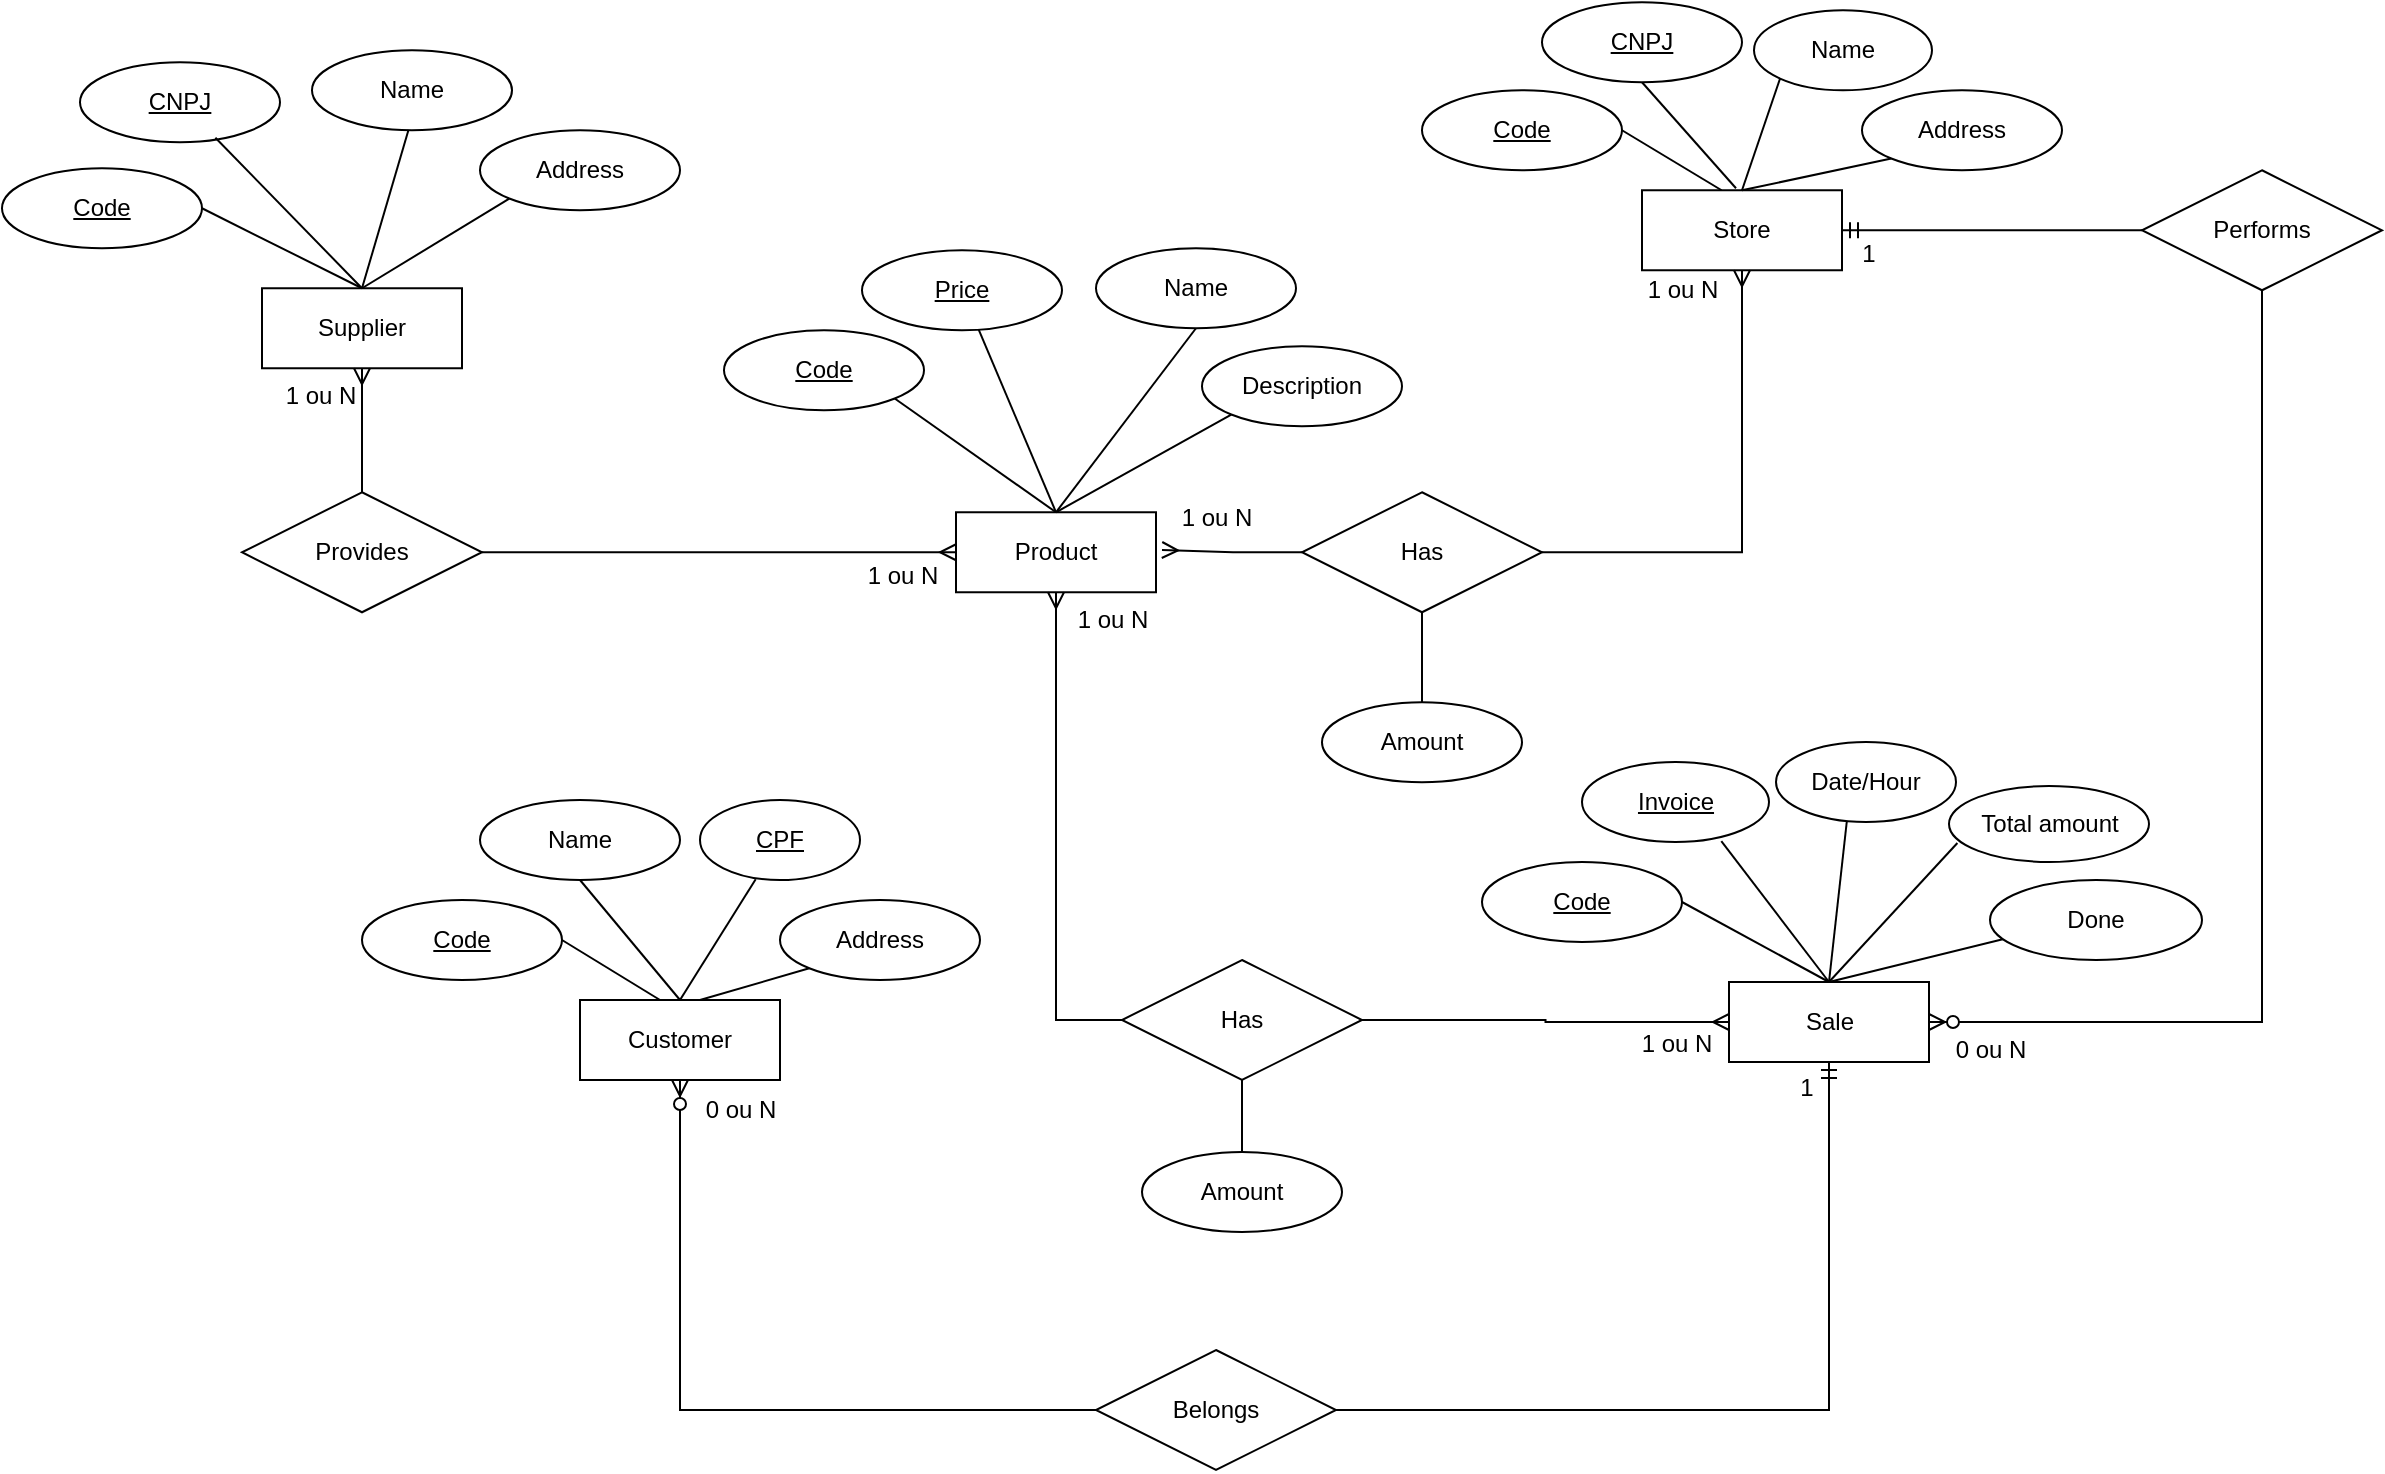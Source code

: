 <mxfile version="21.2.9" type="device">
  <diagram name="Page-1" id="WCoU5bMxbycakwE1r1fq">
    <mxGraphModel dx="2145" dy="511" grid="1" gridSize="10" guides="1" tooltips="1" connect="1" arrows="1" fold="1" page="1" pageScale="1" pageWidth="827" pageHeight="1169" math="0" shadow="0">
      <root>
        <mxCell id="0" />
        <mxCell id="1" parent="0" />
        <mxCell id="Pa2Hh7tVbbIS_vWkaWcR-7" value="Product" style="whiteSpace=wrap;html=1;align=center;" parent="1" vertex="1">
          <mxGeometry x="-103" y="301.13" width="100" height="40" as="geometry" />
        </mxCell>
        <mxCell id="Pa2Hh7tVbbIS_vWkaWcR-8" value="Price" style="ellipse;whiteSpace=wrap;html=1;align=center;fontStyle=4;" parent="1" vertex="1">
          <mxGeometry x="-150" y="170.13" width="100" height="40" as="geometry" />
        </mxCell>
        <mxCell id="Pa2Hh7tVbbIS_vWkaWcR-9" value="Name" style="ellipse;whiteSpace=wrap;html=1;align=center;" parent="1" vertex="1">
          <mxGeometry x="-33" y="169.13" width="100" height="40" as="geometry" />
        </mxCell>
        <mxCell id="Pa2Hh7tVbbIS_vWkaWcR-10" value="Description" style="ellipse;whiteSpace=wrap;html=1;align=center;" parent="1" vertex="1">
          <mxGeometry x="20" y="218.13" width="100" height="40" as="geometry" />
        </mxCell>
        <mxCell id="Pa2Hh7tVbbIS_vWkaWcR-11" value="&lt;u&gt;Code&lt;/u&gt;" style="ellipse;whiteSpace=wrap;html=1;align=center;" parent="1" vertex="1">
          <mxGeometry x="-219" y="210.13" width="100" height="40" as="geometry" />
        </mxCell>
        <mxCell id="Pa2Hh7tVbbIS_vWkaWcR-12" value="" style="endArrow=none;html=1;rounded=0;exitX=0.5;exitY=0;exitDx=0;exitDy=0;entryX=1;entryY=1;entryDx=0;entryDy=0;" parent="1" source="Pa2Hh7tVbbIS_vWkaWcR-7" target="Pa2Hh7tVbbIS_vWkaWcR-11" edge="1">
          <mxGeometry width="50" height="50" relative="1" as="geometry">
            <mxPoint x="-46" y="370.13" as="sourcePoint" />
            <mxPoint x="-130" y="240.13" as="targetPoint" />
          </mxGeometry>
        </mxCell>
        <mxCell id="Pa2Hh7tVbbIS_vWkaWcR-13" value="" style="endArrow=none;html=1;rounded=0;exitX=0.5;exitY=0;exitDx=0;exitDy=0;" parent="1" source="Pa2Hh7tVbbIS_vWkaWcR-7" target="Pa2Hh7tVbbIS_vWkaWcR-8" edge="1">
          <mxGeometry width="50" height="50" relative="1" as="geometry">
            <mxPoint x="-100" y="320.13" as="sourcePoint" />
            <mxPoint x="-120" y="310.13" as="targetPoint" />
          </mxGeometry>
        </mxCell>
        <mxCell id="Pa2Hh7tVbbIS_vWkaWcR-14" value="" style="endArrow=none;html=1;rounded=0;entryX=0.5;entryY=1;entryDx=0;entryDy=0;exitX=0.5;exitY=0;exitDx=0;exitDy=0;" parent="1" source="Pa2Hh7tVbbIS_vWkaWcR-7" target="Pa2Hh7tVbbIS_vWkaWcR-9" edge="1">
          <mxGeometry width="50" height="50" relative="1" as="geometry">
            <mxPoint x="-60" y="290.13" as="sourcePoint" />
            <mxPoint x="-95" y="274.13" as="targetPoint" />
          </mxGeometry>
        </mxCell>
        <mxCell id="Pa2Hh7tVbbIS_vWkaWcR-15" value="" style="endArrow=none;html=1;rounded=0;entryX=0.5;entryY=0;entryDx=0;entryDy=0;exitX=0;exitY=1;exitDx=0;exitDy=0;" parent="1" source="Pa2Hh7tVbbIS_vWkaWcR-10" target="Pa2Hh7tVbbIS_vWkaWcR-7" edge="1">
          <mxGeometry width="50" height="50" relative="1" as="geometry">
            <mxPoint x="-40" y="310.13" as="sourcePoint" />
            <mxPoint x="-85" y="284.13" as="targetPoint" />
          </mxGeometry>
        </mxCell>
        <mxCell id="Pa2Hh7tVbbIS_vWkaWcR-16" value="Supplier" style="whiteSpace=wrap;html=1;align=center;" parent="1" vertex="1">
          <mxGeometry x="-450" y="189.13" width="100" height="40" as="geometry" />
        </mxCell>
        <mxCell id="Pa2Hh7tVbbIS_vWkaWcR-17" value="Code" style="ellipse;whiteSpace=wrap;html=1;align=center;fontStyle=4;" parent="1" vertex="1">
          <mxGeometry x="-580" y="129.13" width="100" height="40" as="geometry" />
        </mxCell>
        <mxCell id="Pa2Hh7tVbbIS_vWkaWcR-18" value="Name" style="ellipse;whiteSpace=wrap;html=1;align=center;" parent="1" vertex="1">
          <mxGeometry x="-425" y="70.13" width="100" height="40" as="geometry" />
        </mxCell>
        <mxCell id="Pa2Hh7tVbbIS_vWkaWcR-19" value="CNPJ" style="ellipse;whiteSpace=wrap;html=1;align=center;fontStyle=4;" parent="1" vertex="1">
          <mxGeometry x="-541" y="76.13" width="100" height="40" as="geometry" />
        </mxCell>
        <mxCell id="Pa2Hh7tVbbIS_vWkaWcR-21" value="Address" style="ellipse;whiteSpace=wrap;html=1;align=center;" parent="1" vertex="1">
          <mxGeometry x="-341" y="110.13" width="100" height="40" as="geometry" />
        </mxCell>
        <mxCell id="Pa2Hh7tVbbIS_vWkaWcR-22" value="" style="endArrow=none;html=1;rounded=0;entryX=0.677;entryY=0.943;entryDx=0;entryDy=0;exitX=0.5;exitY=0;exitDx=0;exitDy=0;entryPerimeter=0;" parent="1" source="Pa2Hh7tVbbIS_vWkaWcR-16" target="Pa2Hh7tVbbIS_vWkaWcR-19" edge="1">
          <mxGeometry width="50" height="50" relative="1" as="geometry">
            <mxPoint x="-420" y="179.13" as="sourcePoint" />
            <mxPoint x="-481" y="120.13" as="targetPoint" />
          </mxGeometry>
        </mxCell>
        <mxCell id="Pa2Hh7tVbbIS_vWkaWcR-23" value="" style="endArrow=none;html=1;rounded=0;exitX=0.5;exitY=0;exitDx=0;exitDy=0;" parent="1" source="Pa2Hh7tVbbIS_vWkaWcR-16" edge="1">
          <mxGeometry width="50" height="50" relative="1" as="geometry">
            <mxPoint x="-420" y="199.13" as="sourcePoint" />
            <mxPoint x="-376.759" y="109.997" as="targetPoint" />
          </mxGeometry>
        </mxCell>
        <mxCell id="Pa2Hh7tVbbIS_vWkaWcR-25" value="" style="endArrow=none;html=1;rounded=0;entryX=0;entryY=1;entryDx=0;entryDy=0;exitX=0.5;exitY=0;exitDx=0;exitDy=0;" parent="1" source="Pa2Hh7tVbbIS_vWkaWcR-16" target="Pa2Hh7tVbbIS_vWkaWcR-21" edge="1">
          <mxGeometry width="50" height="50" relative="1" as="geometry">
            <mxPoint x="-400" y="219.13" as="sourcePoint" />
            <mxPoint x="-370" y="159.13" as="targetPoint" />
          </mxGeometry>
        </mxCell>
        <mxCell id="Pa2Hh7tVbbIS_vWkaWcR-26" value="" style="endArrow=none;html=1;rounded=0;entryX=1;entryY=0.5;entryDx=0;entryDy=0;exitX=0.5;exitY=0;exitDx=0;exitDy=0;" parent="1" source="Pa2Hh7tVbbIS_vWkaWcR-16" target="Pa2Hh7tVbbIS_vWkaWcR-17" edge="1">
          <mxGeometry width="50" height="50" relative="1" as="geometry">
            <mxPoint x="-390" y="199.13" as="sourcePoint" />
            <mxPoint x="-476" y="128.13" as="targetPoint" />
          </mxGeometry>
        </mxCell>
        <mxCell id="8h97ZJDLUxf_b84R5fsu-1" value="Customer" style="whiteSpace=wrap;html=1;align=center;" parent="1" vertex="1">
          <mxGeometry x="-291" y="545" width="100" height="40" as="geometry" />
        </mxCell>
        <mxCell id="8h97ZJDLUxf_b84R5fsu-2" value="Code" style="ellipse;whiteSpace=wrap;html=1;align=center;fontStyle=4;" parent="1" vertex="1">
          <mxGeometry x="-400" y="495" width="100" height="40" as="geometry" />
        </mxCell>
        <mxCell id="8h97ZJDLUxf_b84R5fsu-3" value="" style="endArrow=none;html=1;rounded=0;entryX=1;entryY=0.5;entryDx=0;entryDy=0;exitX=0.4;exitY=0;exitDx=0;exitDy=0;exitPerimeter=0;" parent="1" source="8h97ZJDLUxf_b84R5fsu-1" target="8h97ZJDLUxf_b84R5fsu-2" edge="1">
          <mxGeometry width="50" height="50" relative="1" as="geometry">
            <mxPoint x="-271" y="545" as="sourcePoint" />
            <mxPoint x="-347" y="484" as="targetPoint" />
          </mxGeometry>
        </mxCell>
        <mxCell id="8h97ZJDLUxf_b84R5fsu-4" value="Name" style="ellipse;whiteSpace=wrap;html=1;align=center;" parent="1" vertex="1">
          <mxGeometry x="-341" y="445" width="100" height="40" as="geometry" />
        </mxCell>
        <mxCell id="8h97ZJDLUxf_b84R5fsu-6" value="Address" style="ellipse;whiteSpace=wrap;html=1;align=center;" parent="1" vertex="1">
          <mxGeometry x="-191" y="495" width="100" height="40" as="geometry" />
        </mxCell>
        <mxCell id="8h97ZJDLUxf_b84R5fsu-7" value="" style="endArrow=none;html=1;rounded=0;entryX=0;entryY=1;entryDx=0;entryDy=0;" parent="1" target="8h97ZJDLUxf_b84R5fsu-6" edge="1">
          <mxGeometry width="50" height="50" relative="1" as="geometry">
            <mxPoint x="-231" y="545" as="sourcePoint" />
            <mxPoint x="-171" y="515" as="targetPoint" />
          </mxGeometry>
        </mxCell>
        <mxCell id="8h97ZJDLUxf_b84R5fsu-8" value="" style="endArrow=none;html=1;rounded=0;entryX=0.5;entryY=1;entryDx=0;entryDy=0;exitX=0.5;exitY=0;exitDx=0;exitDy=0;" parent="1" source="8h97ZJDLUxf_b84R5fsu-1" target="8h97ZJDLUxf_b84R5fsu-4" edge="1">
          <mxGeometry width="50" height="50" relative="1" as="geometry">
            <mxPoint x="-261" y="555" as="sourcePoint" />
            <mxPoint x="-341" y="515" as="targetPoint" />
          </mxGeometry>
        </mxCell>
        <mxCell id="8h97ZJDLUxf_b84R5fsu-9" value="" style="endArrow=none;html=1;rounded=0;entryX=0.348;entryY=0.99;entryDx=0;entryDy=0;exitX=0.5;exitY=0;exitDx=0;exitDy=0;entryPerimeter=0;" parent="1" source="8h97ZJDLUxf_b84R5fsu-1" target="8h97ZJDLUxf_b84R5fsu-10" edge="1">
          <mxGeometry width="50" height="50" relative="1" as="geometry">
            <mxPoint x="-321" y="506" as="sourcePoint" />
            <mxPoint x="-241" y="486" as="targetPoint" />
          </mxGeometry>
        </mxCell>
        <mxCell id="8h97ZJDLUxf_b84R5fsu-10" value="&lt;u&gt;CPF&lt;/u&gt;" style="ellipse;whiteSpace=wrap;html=1;align=center;" parent="1" vertex="1">
          <mxGeometry x="-231" y="445" width="80" height="40" as="geometry" />
        </mxCell>
        <mxCell id="8h97ZJDLUxf_b84R5fsu-11" value="Sale" style="whiteSpace=wrap;html=1;align=center;" parent="1" vertex="1">
          <mxGeometry x="283.5" y="536" width="100" height="40" as="geometry" />
        </mxCell>
        <mxCell id="8h97ZJDLUxf_b84R5fsu-12" value="Code" style="ellipse;whiteSpace=wrap;html=1;align=center;fontStyle=4;" parent="1" vertex="1">
          <mxGeometry x="160" y="476" width="100" height="40" as="geometry" />
        </mxCell>
        <mxCell id="8h97ZJDLUxf_b84R5fsu-13" value="" style="endArrow=none;html=1;rounded=0;entryX=1;entryY=0.5;entryDx=0;entryDy=0;exitX=0.5;exitY=0;exitDx=0;exitDy=0;" parent="1" source="8h97ZJDLUxf_b84R5fsu-11" target="8h97ZJDLUxf_b84R5fsu-12" edge="1">
          <mxGeometry width="50" height="50" relative="1" as="geometry">
            <mxPoint x="309" y="526" as="sourcePoint" />
            <mxPoint x="213" y="465" as="targetPoint" />
          </mxGeometry>
        </mxCell>
        <mxCell id="8h97ZJDLUxf_b84R5fsu-14" value="Invoice" style="ellipse;whiteSpace=wrap;html=1;align=center;fontStyle=4;" parent="1" vertex="1">
          <mxGeometry x="210" y="426" width="93.5" height="40" as="geometry" />
        </mxCell>
        <mxCell id="8h97ZJDLUxf_b84R5fsu-15" value="" style="endArrow=none;html=1;rounded=0;entryX=0.745;entryY=0.99;entryDx=0;entryDy=0;exitX=0.5;exitY=0;exitDx=0;exitDy=0;entryPerimeter=0;" parent="1" source="8h97ZJDLUxf_b84R5fsu-11" target="8h97ZJDLUxf_b84R5fsu-14" edge="1">
          <mxGeometry width="50" height="50" relative="1" as="geometry">
            <mxPoint x="383.5" y="486" as="sourcePoint" />
            <mxPoint x="263" y="415" as="targetPoint" />
          </mxGeometry>
        </mxCell>
        <mxCell id="8h97ZJDLUxf_b84R5fsu-16" value="" style="endArrow=none;html=1;rounded=0;entryX=0.393;entryY=1;entryDx=0;entryDy=0;exitX=0.5;exitY=0;exitDx=0;exitDy=0;entryPerimeter=0;" parent="1" source="8h97ZJDLUxf_b84R5fsu-11" target="8h97ZJDLUxf_b84R5fsu-18" edge="1">
          <mxGeometry width="50" height="50" relative="1" as="geometry">
            <mxPoint x="453.5" y="526.8" as="sourcePoint" />
            <mxPoint x="370.1" y="465.6" as="targetPoint" />
          </mxGeometry>
        </mxCell>
        <mxCell id="8h97ZJDLUxf_b84R5fsu-18" value="Date/Hour" style="ellipse;whiteSpace=wrap;html=1;align=center;" parent="1" vertex="1">
          <mxGeometry x="307" y="416" width="90" height="40" as="geometry" />
        </mxCell>
        <mxCell id="8h97ZJDLUxf_b84R5fsu-19" value="Done" style="ellipse;whiteSpace=wrap;html=1;align=center;" parent="1" vertex="1">
          <mxGeometry x="414" y="485" width="106" height="40" as="geometry" />
        </mxCell>
        <mxCell id="8h97ZJDLUxf_b84R5fsu-20" value="" style="endArrow=none;html=1;rounded=0;exitX=0.5;exitY=0;exitDx=0;exitDy=0;entryX=0.06;entryY=0.74;entryDx=0;entryDy=0;entryPerimeter=0;" parent="1" source="8h97ZJDLUxf_b84R5fsu-11" target="8h97ZJDLUxf_b84R5fsu-19" edge="1">
          <mxGeometry width="50" height="50" relative="1" as="geometry">
            <mxPoint x="393.5" y="548.4" as="sourcePoint" />
            <mxPoint x="407.7" y="516" as="targetPoint" />
          </mxGeometry>
        </mxCell>
        <mxCell id="8h97ZJDLUxf_b84R5fsu-22" value="" style="endArrow=none;html=1;rounded=0;exitX=0.5;exitY=0;exitDx=0;exitDy=0;entryX=0.042;entryY=0.75;entryDx=0;entryDy=0;entryPerimeter=0;" parent="1" source="8h97ZJDLUxf_b84R5fsu-11" target="8h97ZJDLUxf_b84R5fsu-23" edge="1">
          <mxGeometry width="50" height="50" relative="1" as="geometry">
            <mxPoint x="303.5" y="484" as="sourcePoint" />
            <mxPoint x="383.5" y="464" as="targetPoint" />
          </mxGeometry>
        </mxCell>
        <mxCell id="8h97ZJDLUxf_b84R5fsu-23" value="Total amount" style="ellipse;whiteSpace=wrap;html=1;align=center;" parent="1" vertex="1">
          <mxGeometry x="393.5" y="438" width="100" height="38" as="geometry" />
        </mxCell>
        <mxCell id="8h97ZJDLUxf_b84R5fsu-24" value="Store" style="whiteSpace=wrap;html=1;align=center;" parent="1" vertex="1">
          <mxGeometry x="240" y="140.13" width="100" height="40" as="geometry" />
        </mxCell>
        <mxCell id="8h97ZJDLUxf_b84R5fsu-25" value="Code" style="ellipse;whiteSpace=wrap;html=1;align=center;fontStyle=4;" parent="1" vertex="1">
          <mxGeometry x="130" y="90.13" width="100" height="40" as="geometry" />
        </mxCell>
        <mxCell id="8h97ZJDLUxf_b84R5fsu-26" value="" style="endArrow=none;html=1;rounded=0;entryX=1;entryY=0.5;entryDx=0;entryDy=0;exitX=0.398;exitY=0.02;exitDx=0;exitDy=0;exitPerimeter=0;" parent="1" target="8h97ZJDLUxf_b84R5fsu-25" edge="1">
          <mxGeometry width="50" height="50" relative="1" as="geometry">
            <mxPoint x="279.8" y="140.13" as="sourcePoint" />
            <mxPoint x="160" y="58.33" as="targetPoint" />
          </mxGeometry>
        </mxCell>
        <mxCell id="8h97ZJDLUxf_b84R5fsu-27" value="" style="endArrow=none;html=1;rounded=0;entryX=0.5;entryY=1;entryDx=0;entryDy=0;exitX=0.5;exitY=0;exitDx=0;exitDy=0;" parent="1" target="8h97ZJDLUxf_b84R5fsu-28" edge="1">
          <mxGeometry width="50" height="50" relative="1" as="geometry">
            <mxPoint x="287" y="139.13" as="sourcePoint" />
            <mxPoint x="197" y="119.13" as="targetPoint" />
          </mxGeometry>
        </mxCell>
        <mxCell id="8h97ZJDLUxf_b84R5fsu-28" value="CNPJ" style="ellipse;whiteSpace=wrap;html=1;align=center;fontStyle=4;" parent="1" vertex="1">
          <mxGeometry x="190" y="46.13" width="100" height="40" as="geometry" />
        </mxCell>
        <mxCell id="8h97ZJDLUxf_b84R5fsu-29" value="Address" style="ellipse;whiteSpace=wrap;html=1;align=center;" parent="1" vertex="1">
          <mxGeometry x="350" y="90.13" width="100" height="40" as="geometry" />
        </mxCell>
        <mxCell id="8h97ZJDLUxf_b84R5fsu-30" value="" style="endArrow=none;html=1;rounded=0;entryX=0;entryY=1;entryDx=0;entryDy=0;exitX=0.5;exitY=0;exitDx=0;exitDy=0;" parent="1" source="8h97ZJDLUxf_b84R5fsu-24" target="8h97ZJDLUxf_b84R5fsu-29" edge="1">
          <mxGeometry width="50" height="50" relative="1" as="geometry">
            <mxPoint x="300" y="140.13" as="sourcePoint" />
            <mxPoint x="317" y="109.13" as="targetPoint" />
          </mxGeometry>
        </mxCell>
        <mxCell id="8h97ZJDLUxf_b84R5fsu-31" value="" style="endArrow=none;html=1;rounded=0;entryX=0;entryY=1;entryDx=0;entryDy=0;exitX=0.5;exitY=0;exitDx=0;exitDy=0;" parent="1" source="8h97ZJDLUxf_b84R5fsu-24" target="8h97ZJDLUxf_b84R5fsu-32" edge="1">
          <mxGeometry width="50" height="50" relative="1" as="geometry">
            <mxPoint x="230" y="104.13" as="sourcePoint" />
            <mxPoint x="257" y="73.13" as="targetPoint" />
          </mxGeometry>
        </mxCell>
        <mxCell id="8h97ZJDLUxf_b84R5fsu-32" value="Name" style="ellipse;whiteSpace=wrap;html=1;align=center;" parent="1" vertex="1">
          <mxGeometry x="296" y="50.13" width="89" height="40" as="geometry" />
        </mxCell>
        <mxCell id="8h97ZJDLUxf_b84R5fsu-34" value="Provides" style="shape=rhombus;perimeter=rhombusPerimeter;whiteSpace=wrap;html=1;align=center;" parent="1" vertex="1">
          <mxGeometry x="-460" y="291.13" width="120" height="60" as="geometry" />
        </mxCell>
        <mxCell id="8h97ZJDLUxf_b84R5fsu-37" value="1 ou N" style="text;html=1;align=center;verticalAlign=middle;resizable=0;points=[];autosize=1;strokeColor=none;fillColor=none;" parent="1" vertex="1">
          <mxGeometry x="-451" y="228.13" width="60" height="30" as="geometry" />
        </mxCell>
        <mxCell id="8h97ZJDLUxf_b84R5fsu-38" value="1 ou N" style="text;html=1;align=center;verticalAlign=middle;resizable=0;points=[];autosize=1;strokeColor=none;fillColor=none;" parent="1" vertex="1">
          <mxGeometry x="-160" y="318.13" width="60" height="30" as="geometry" />
        </mxCell>
        <mxCell id="8h97ZJDLUxf_b84R5fsu-39" value="Has" style="shape=rhombus;perimeter=rhombusPerimeter;whiteSpace=wrap;html=1;align=center;" parent="1" vertex="1">
          <mxGeometry x="70" y="291.13" width="120" height="60" as="geometry" />
        </mxCell>
        <mxCell id="8h97ZJDLUxf_b84R5fsu-40" value="" style="edgeStyle=orthogonalEdgeStyle;fontSize=12;html=1;endArrow=ERmany;rounded=0;exitX=1;exitY=0.5;exitDx=0;exitDy=0;entryX=0;entryY=0.5;entryDx=0;entryDy=0;" parent="1" source="8h97ZJDLUxf_b84R5fsu-34" target="Pa2Hh7tVbbIS_vWkaWcR-7" edge="1">
          <mxGeometry width="100" height="100" relative="1" as="geometry">
            <mxPoint x="690" y="-190" as="sourcePoint" />
            <mxPoint x="-150" y="500" as="targetPoint" />
          </mxGeometry>
        </mxCell>
        <mxCell id="8h97ZJDLUxf_b84R5fsu-41" value="" style="edgeStyle=orthogonalEdgeStyle;fontSize=12;html=1;endArrow=ERmany;rounded=0;exitX=0.5;exitY=0;exitDx=0;exitDy=0;entryX=0.5;entryY=1;entryDx=0;entryDy=0;" parent="1" source="8h97ZJDLUxf_b84R5fsu-34" target="Pa2Hh7tVbbIS_vWkaWcR-16" edge="1">
          <mxGeometry width="100" height="100" relative="1" as="geometry">
            <mxPoint x="-330" y="331" as="sourcePoint" />
            <mxPoint x="-93" y="331" as="targetPoint" />
          </mxGeometry>
        </mxCell>
        <mxCell id="8h97ZJDLUxf_b84R5fsu-42" value="Amount" style="ellipse;whiteSpace=wrap;html=1;align=center;" parent="1" vertex="1">
          <mxGeometry x="80" y="396.13" width="100" height="40" as="geometry" />
        </mxCell>
        <mxCell id="8h97ZJDLUxf_b84R5fsu-43" value="" style="endArrow=none;html=1;rounded=0;entryX=0.5;entryY=0;entryDx=0;entryDy=0;" parent="1" target="8h97ZJDLUxf_b84R5fsu-42" edge="1">
          <mxGeometry relative="1" as="geometry">
            <mxPoint x="130" y="351.13" as="sourcePoint" />
            <mxPoint x="110" y="161.13" as="targetPoint" />
          </mxGeometry>
        </mxCell>
        <mxCell id="8h97ZJDLUxf_b84R5fsu-44" value="Performs" style="shape=rhombus;perimeter=rhombusPerimeter;whiteSpace=wrap;html=1;align=center;" parent="1" vertex="1">
          <mxGeometry x="490" y="130.13" width="120" height="60" as="geometry" />
        </mxCell>
        <mxCell id="8h97ZJDLUxf_b84R5fsu-45" value="1" style="text;html=1;align=center;verticalAlign=middle;resizable=0;points=[];autosize=1;strokeColor=none;fillColor=none;" parent="1" vertex="1">
          <mxGeometry x="338" y="157.13" width="30" height="30" as="geometry" />
        </mxCell>
        <mxCell id="8h97ZJDLUxf_b84R5fsu-46" value="" style="edgeStyle=orthogonalEdgeStyle;fontSize=12;html=1;endArrow=ERmandOne;rounded=0;entryX=1;entryY=0.5;entryDx=0;entryDy=0;exitX=0;exitY=0.5;exitDx=0;exitDy=0;" parent="1" source="8h97ZJDLUxf_b84R5fsu-44" target="8h97ZJDLUxf_b84R5fsu-24" edge="1">
          <mxGeometry width="100" height="100" relative="1" as="geometry">
            <mxPoint x="420" y="168.13" as="sourcePoint" />
            <mxPoint x="375" y="168.13" as="targetPoint" />
          </mxGeometry>
        </mxCell>
        <mxCell id="8h97ZJDLUxf_b84R5fsu-47" value="" style="fontSize=12;html=1;endArrow=ERzeroToMany;endFill=1;rounded=0;entryX=1;entryY=0.5;entryDx=0;entryDy=0;exitX=0.5;exitY=1;exitDx=0;exitDy=0;edgeStyle=orthogonalEdgeStyle;" parent="1" source="8h97ZJDLUxf_b84R5fsu-44" target="8h97ZJDLUxf_b84R5fsu-11" edge="1">
          <mxGeometry width="100" height="100" relative="1" as="geometry">
            <mxPoint x="535" y="371.13" as="sourcePoint" />
            <mxPoint x="535" y="451.13" as="targetPoint" />
          </mxGeometry>
        </mxCell>
        <mxCell id="8h97ZJDLUxf_b84R5fsu-48" value="0 ou N" style="text;html=1;align=center;verticalAlign=middle;resizable=0;points=[];autosize=1;strokeColor=none;fillColor=none;" parent="1" vertex="1">
          <mxGeometry x="383.5" y="554.87" width="60" height="30" as="geometry" />
        </mxCell>
        <mxCell id="8h97ZJDLUxf_b84R5fsu-50" value="" style="edgeStyle=orthogonalEdgeStyle;fontSize=12;html=1;endArrow=ERmany;rounded=0;exitX=1;exitY=0.5;exitDx=0;exitDy=0;entryX=0.5;entryY=1;entryDx=0;entryDy=0;" parent="1" source="8h97ZJDLUxf_b84R5fsu-39" target="8h97ZJDLUxf_b84R5fsu-24" edge="1">
          <mxGeometry width="100" height="100" relative="1" as="geometry">
            <mxPoint x="-222" y="301" as="sourcePoint" />
            <mxPoint x="140" y="200" as="targetPoint" />
          </mxGeometry>
        </mxCell>
        <mxCell id="8h97ZJDLUxf_b84R5fsu-51" value="" style="edgeStyle=orthogonalEdgeStyle;fontSize=12;html=1;endArrow=ERmany;rounded=0;exitX=0;exitY=0.5;exitDx=0;exitDy=0;" parent="1" source="8h97ZJDLUxf_b84R5fsu-39" edge="1">
          <mxGeometry width="100" height="100" relative="1" as="geometry">
            <mxPoint x="-270" y="396.13" as="sourcePoint" />
            <mxPoint y="320" as="targetPoint" />
          </mxGeometry>
        </mxCell>
        <mxCell id="8h97ZJDLUxf_b84R5fsu-52" value="1 ou N" style="text;html=1;align=center;verticalAlign=middle;resizable=0;points=[];autosize=1;strokeColor=none;fillColor=none;" parent="1" vertex="1">
          <mxGeometry x="230" y="175.13" width="60" height="30" as="geometry" />
        </mxCell>
        <mxCell id="8h97ZJDLUxf_b84R5fsu-53" value="1 ou N" style="text;html=1;align=center;verticalAlign=middle;resizable=0;points=[];autosize=1;strokeColor=none;fillColor=none;" parent="1" vertex="1">
          <mxGeometry x="-3" y="289.13" width="60" height="30" as="geometry" />
        </mxCell>
        <mxCell id="8h97ZJDLUxf_b84R5fsu-54" value="Has" style="shape=rhombus;perimeter=rhombusPerimeter;whiteSpace=wrap;html=1;align=center;" parent="1" vertex="1">
          <mxGeometry x="-20" y="525" width="120" height="60" as="geometry" />
        </mxCell>
        <mxCell id="8h97ZJDLUxf_b84R5fsu-56" value="" style="edgeStyle=orthogonalEdgeStyle;fontSize=12;html=1;endArrow=ERmany;rounded=0;exitX=1;exitY=0.5;exitDx=0;exitDy=0;entryX=0;entryY=0.5;entryDx=0;entryDy=0;" parent="1" source="8h97ZJDLUxf_b84R5fsu-54" target="8h97ZJDLUxf_b84R5fsu-11" edge="1">
          <mxGeometry width="100" height="100" relative="1" as="geometry">
            <mxPoint x="100.0" y="545" as="sourcePoint" />
            <mxPoint x="280" y="555" as="targetPoint" />
          </mxGeometry>
        </mxCell>
        <mxCell id="8h97ZJDLUxf_b84R5fsu-57" value="" style="endArrow=none;html=1;rounded=0;entryX=0.5;entryY=0;entryDx=0;entryDy=0;exitX=0.5;exitY=1;exitDx=0;exitDy=0;" parent="1" source="8h97ZJDLUxf_b84R5fsu-54" target="8h97ZJDLUxf_b84R5fsu-58" edge="1">
          <mxGeometry relative="1" as="geometry">
            <mxPoint x="40" y="590" as="sourcePoint" />
            <mxPoint x="20" y="386" as="targetPoint" />
          </mxGeometry>
        </mxCell>
        <mxCell id="8h97ZJDLUxf_b84R5fsu-58" value="Amount" style="ellipse;whiteSpace=wrap;html=1;align=center;" parent="1" vertex="1">
          <mxGeometry x="-10" y="621" width="100" height="40" as="geometry" />
        </mxCell>
        <mxCell id="8h97ZJDLUxf_b84R5fsu-59" value="" style="edgeStyle=orthogonalEdgeStyle;fontSize=12;html=1;endArrow=ERmany;rounded=0;entryX=0.5;entryY=1;entryDx=0;entryDy=0;exitX=0;exitY=0.5;exitDx=0;exitDy=0;" parent="1" source="8h97ZJDLUxf_b84R5fsu-54" target="Pa2Hh7tVbbIS_vWkaWcR-7" edge="1">
          <mxGeometry width="100" height="100" relative="1" as="geometry">
            <mxPoint x="50" y="370" as="sourcePoint" />
            <mxPoint x="10" y="330" as="targetPoint" />
          </mxGeometry>
        </mxCell>
        <mxCell id="8h97ZJDLUxf_b84R5fsu-60" value="1 ou N" style="text;html=1;align=center;verticalAlign=middle;resizable=0;points=[];autosize=1;strokeColor=none;fillColor=none;" parent="1" vertex="1">
          <mxGeometry x="-55" y="340.13" width="60" height="30" as="geometry" />
        </mxCell>
        <mxCell id="8h97ZJDLUxf_b84R5fsu-61" value="1 ou N" style="text;html=1;align=center;verticalAlign=middle;resizable=0;points=[];autosize=1;strokeColor=none;fillColor=none;" parent="1" vertex="1">
          <mxGeometry x="227" y="552" width="60" height="30" as="geometry" />
        </mxCell>
        <mxCell id="8h97ZJDLUxf_b84R5fsu-62" value="Belongs" style="shape=rhombus;perimeter=rhombusPerimeter;whiteSpace=wrap;html=1;align=center;" parent="1" vertex="1">
          <mxGeometry x="-33" y="720" width="120" height="60" as="geometry" />
        </mxCell>
        <mxCell id="8h97ZJDLUxf_b84R5fsu-65" value="1" style="text;html=1;align=center;verticalAlign=middle;resizable=0;points=[];autosize=1;strokeColor=none;fillColor=none;" parent="1" vertex="1">
          <mxGeometry x="307" y="574" width="30" height="30" as="geometry" />
        </mxCell>
        <mxCell id="8h97ZJDLUxf_b84R5fsu-66" value="" style="edgeStyle=orthogonalEdgeStyle;fontSize=12;html=1;endArrow=ERmandOne;rounded=0;entryX=0.5;entryY=1;entryDx=0;entryDy=0;exitX=1;exitY=0.5;exitDx=0;exitDy=0;" parent="1" source="8h97ZJDLUxf_b84R5fsu-62" target="8h97ZJDLUxf_b84R5fsu-11" edge="1">
          <mxGeometry width="100" height="100" relative="1" as="geometry">
            <mxPoint x="90" y="750" as="sourcePoint" />
            <mxPoint x="340" y="580" as="targetPoint" />
          </mxGeometry>
        </mxCell>
        <mxCell id="8h97ZJDLUxf_b84R5fsu-71" value="" style="fontSize=12;html=1;endArrow=ERzeroToMany;endFill=1;rounded=0;entryX=0.5;entryY=1;entryDx=0;entryDy=0;edgeStyle=orthogonalEdgeStyle;exitX=0;exitY=0.5;exitDx=0;exitDy=0;" parent="1" source="8h97ZJDLUxf_b84R5fsu-62" target="8h97ZJDLUxf_b84R5fsu-1" edge="1">
          <mxGeometry width="100" height="100" relative="1" as="geometry">
            <mxPoint x="-40" y="750" as="sourcePoint" />
            <mxPoint x="-219" y="1076" as="targetPoint" />
          </mxGeometry>
        </mxCell>
        <mxCell id="8h97ZJDLUxf_b84R5fsu-72" value="0 ou N" style="text;html=1;align=center;verticalAlign=middle;resizable=0;points=[];autosize=1;strokeColor=none;fillColor=none;" parent="1" vertex="1">
          <mxGeometry x="-241" y="585" width="60" height="30" as="geometry" />
        </mxCell>
      </root>
    </mxGraphModel>
  </diagram>
</mxfile>
